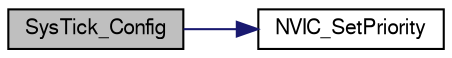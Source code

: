 digraph "SysTick_Config"
{
  edge [fontname="FreeSans",fontsize="10",labelfontname="FreeSans",labelfontsize="10"];
  node [fontname="FreeSans",fontsize="10",shape=record];
  rankdir="LR";
  Node1 [label="SysTick_Config",height=0.2,width=0.4,color="black", fillcolor="grey75", style="filled", fontcolor="black"];
  Node1 -> Node2 [color="midnightblue",fontsize="10",style="solid"];
  Node2 [label="NVIC_SetPriority",height=0.2,width=0.4,color="black", fillcolor="white", style="filled",URL="$group__CMSIS__Core__NVICFunctions.html#ga2305cbd44aaad792e3a4e538bdaf14f9",tooltip="Set Interrupt Priority. "];
}
